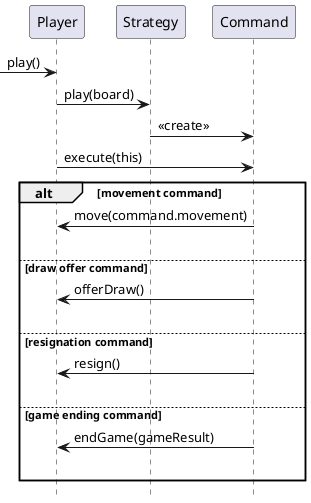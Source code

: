 @startuml

[-> Player: play()
Player -> Strategy: play(board)
Strategy -> Command: <<create>>

Player -> Command: execute(this)
alt movement command
	Command -> Player: move(command.movement)
	|||
else draw offer command
	Command -> Player: offerDraw()
	|||
else resignation command
	Command -> Player: resign()
	|||
else game ending command
	Command -> Player: endGame(gameResult)
	|||
end

hide footbox
@enduml
